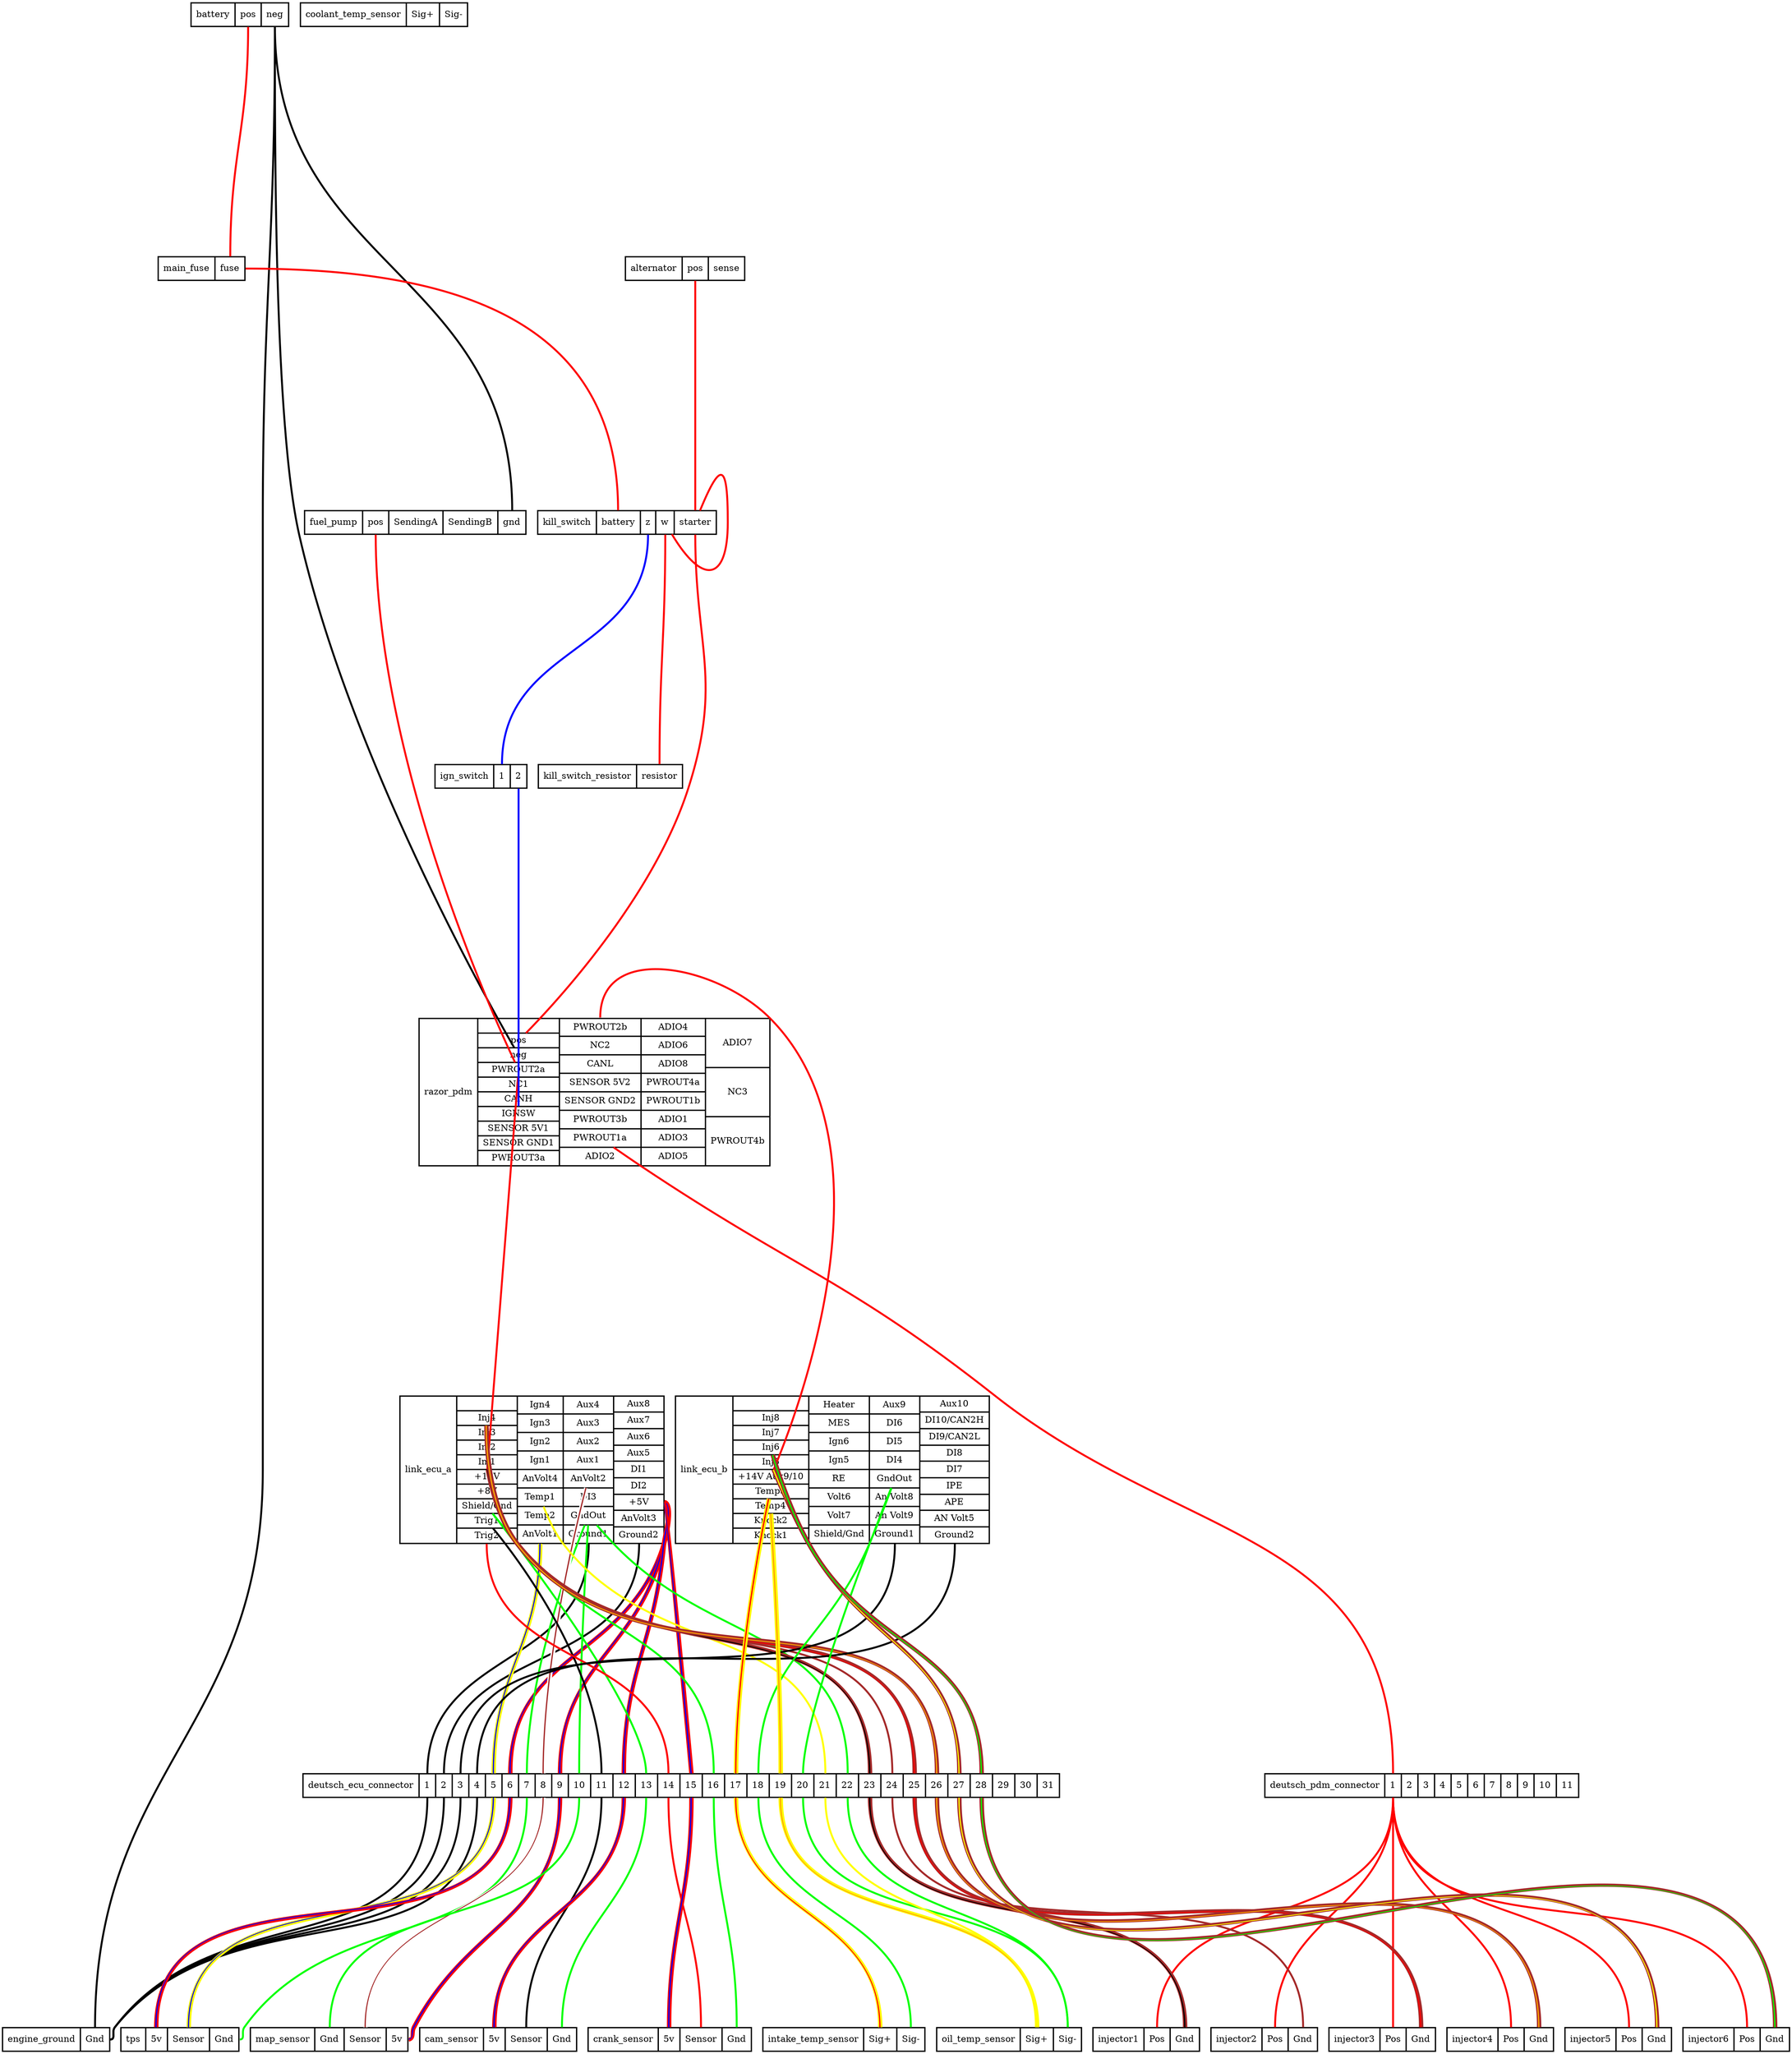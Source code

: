 graph "" {
	graph [bb="0,0,2801.5,3204",
		ranksep=5
	];
	node [label="\N"];
	battery	[height=0.51389,
		label="battery | <pos> pos | <neg> neg ",
		pos="372,3185.5",
		rects="295.5,3167.5,364.5,3203.5 364.5,3167.5,405.5,3203.5 405.5,3167.5,448.5,3203.5",
		shape=record,
		style=bold,
		width=2.125];
	main_fuse	[height=0.51389,
		label="main_fuse | <fuse> fuse ",
		pos="312,2788.5",
		rects="244,2770.5,333,2806.5 333,2770.5,380,2806.5",
		shape=record,
		style=bold,
		width=1.8889];
	battery:pos -- main_fuse:fuse	[color=red,
		penwidth=3,
		pos="385,3167 385,3006.5 357,2967.5 357,2807"];
	razor_pdm	[height=3.2083,
		label="razor_pdm | {  | <pos> pos  | <neg> neg  | <PWROUT2a> PWROUT2a  | <NC1> NC1  | <CANH> CANH  | <IGNSW> IGNSW  | <SENSOR 5V1> SENSOR \
5V1  | <SENSOR GND1> SENSOR GND1  | <PWROUT3a> PWROUT3a } | {<PWROUT2b> PWROUT2b  | <NC2> NC2  | <CANL> CANL  | <SENSOR 5V2> SENSOR \
5V2  | <SENSOR GND2> SENSOR GND2  | <PWROUT3b> PWROUT3b  | <PWROUT1a> PWROUT1a  | <ADIO2> ADIO2 } | {<ADIO4> ADIO4  | <ADIO6> ADIO6  | <\
ADIO8> ADIO8  | <PWROUT4a> PWROUT4a  | <PWROUT1b> PWROUT1b  | <ADIO1> ADIO1  | <ADIO3> ADIO3  | <ADIO5> ADIO5 } | {<ADIO7> ADIO7  | <\
NC3> NC3  | <PWROUT4b> PWROUT4b } ",
		pos="928,1500.5",
		rects="653,1385.5,745,1615.5 745,1592.5,873,1615.5 745,1569.5,873,1592.5 745,1546.5,873,1569.5 745,1523.5,873,1546.5 745,1500.5,873,1523.5 \
745,1477.5,873,1500.5 745,1454.5,873,1477.5 745,1431.5,873,1454.5 745,1408.5,873,1431.5 745,1385.5,873,1408.5 873,1587.5,1001,1615.5 \
873,1558.5,1001,1587.5 873,1529.5,1001,1558.5 873,1500.5,1001,1529.5 873,1472.5,1001,1500.5 873,1443.5,1001,1472.5 873,1414.5,1001,\
1443.5 873,1385.5,1001,1414.5 1001,1587.5,1102,1615.5 1001,1558.5,1102,1587.5 1001,1529.5,1102,1558.5 1001,1500.5,1102,1529.5 1001,\
1472.5,1102,1500.5 1001,1443.5,1102,1472.5 1001,1414.5,1102,1443.5 1001,1385.5,1102,1414.5 1102,1539.5,1203,1615.5 1102,1462.5,1203,\
1539.5 1102,1385.5,1203,1462.5",
		shape=record,
		style=bold,
		width=7.6389];
	battery:neg -- razor_pdm:neg	[color=black,
		penwidth=3,
		pos="427,3167 427,2990.4 425.81,2545.2 465,2373 543.84,2026.5 761.4,1640.6 802.32,1569.9"];
	fuel_pump	[height=0.51389,
		label="fuel_pump | <pos> pos | <SendingA> SendingA | <SendingB> SendingB | <gnd> gnd ",
		pos="647,2391.5",
		rects="473.5,2373.5,564.5,2409.5 564.5,2373.5,605.5,2409.5 605.5,2373.5,690.5,2409.5 690.5,2373.5,776.5,2409.5 776.5,2373.5,820.5,2409.5",
		shape=record,
		style=bold,
		width=4.8194];
	battery:neg -- fuel_pump:gnd	[color=black,
		penwidth=3,
		pos="427,3167 427,2792.1 799,2784.9 799,2410"];
	engine_ground	[height=0.51389,
		label="engine_ground | <Gnd> Gnd ",
		pos="84,18.5",
		rects="0,0.5,122,36.5 122,0.5,168,36.5",
		shape=record,
		style=bold,
		width=2.3333];
	battery:neg -- engine_ground:Gnd	[color=black,
		penwidth=3,
		pos="427,3167 427,2822.7 408,2736.8 408,2392.5 408,2392.5 408,2392.5 408,908.5 408,503.91 145,441.59 145,37"];
	kill_switch	[height=0.51389,
		label="kill_switch | <battery> battery | <z> z | <w> w | <starter> starter ",
		pos="979,2391.5",
		rects="839,2373.5,931,2409.5 931,2373.5,1000,2409.5 1000,2373.5,1024,2409.5 1024,2373.5,1053,2409.5 1053,2373.5,1119,2409.5",
		shape=record,
		style=bold,
		width=3.8889];
	main_fuse:fuse -- kill_switch:battery	[color=red,
		penwidth=3,
		pos="381,2788.5 690.3,2788.5 965,2719.3 965,2410"];
	link_ecu_a	[height=3.2083,
		label="link_ecu_a | {  | <Inj4> Inj4  | <Inj3> Inj3  | <Inj2> Inj2  | <Inj1> Inj1  | <+14V> +14V  | <+8V> +8V  | <Shield/Gnd> Shield/Gnd  | <\
Trig1> Trig1  | <Trig2> Trig2 } | {<Ign4> Ign4  | <Ign3> Ign3  | <Ign2> Ign2  | <Ign1> Ign1  | <AnVolt4> AnVolt4  | <Temp1> Temp1  | <\
Temp2> Temp2  | <AnVolt1> AnVolt1 } | {<Aux4> Aux4  | <Aux3> Aux3  | <Aux2> Aux2  | <Aux1> Aux1  | <AnVolt2> AnVolt2  | <DI3> DI3  | <\
GndOut> GndOut  | <Ground1> Ground1 } | {<Aux8> Aux8  | <Aux7> Aux7  | <Aux6> Aux6  | <Aux5> Aux5  | <DI1> DI1  | <DI2> DI2  | <+\
5V> +5V  | <AnVolt3> AnVolt3  | <Ground2> Ground2 } ",
		pos="830,909.5",
		rects="623,794.5,712,1024.5 712,1001.5,807,1024.5 712,978.5,807,1001.5 712,955.5,807,978.5 712,932.5,807,955.5 712,909.5,807,932.5 712,\
886.5,807,909.5 712,863.5,807,886.5 712,840.5,807,863.5 712,817.5,807,840.5 712,794.5,807,817.5 807,996.5,879,1024.5 807,967.5,879,\
996.5 807,938.5,879,967.5 807,909.5,879,938.5 807,881.5,879,909.5 807,852.5,879,881.5 807,823.5,879,852.5 807,794.5,879,823.5 879,\
996.5,958,1024.5 879,967.5,958,996.5 879,938.5,958,967.5 879,909.5,958,938.5 879,881.5,958,909.5 879,852.5,958,881.5 879,823.5,958,\
852.5 879,794.5,958,823.5 958,999.5,1037,1024.5 958,973.5,1037,999.5 958,948.5,1037,973.5 958,922.5,1037,948.5 958,897.5,1037,922.5 \
958,871.5,1037,897.5 958,846.5,1037,871.5 958,820.5,1037,846.5 958,794.5,1037,820.5",
		shape=record,
		style=bold,
		width=5.75];
	razor_pdm:PWROUT2a -- link_ecu_a:"+14V"	[color=red,
		penwidth=3,
		pos="808.05,1523.3 801.75,1443 766.21,989.5 759.94,909.54"];
	link_ecu_b	[height=3.2083,
		label="link_ecu_b | {  | <Inj8> Inj8  | <Inj7> Inj7  | <Inj6> Inj6  | <Inj5> Inj5  | <+14V Aux9/10> +14V Aux9/10  | <Temp3> Temp3  | <Temp4> \
Temp4  | <Knock2> Knock2  | <Knock1> Knock1 } | {<Heater> Heater  | <MES> MES  | <Ign6> Ign6  | <Ign5> Ign5  | <RE> RE  | <Volt6> \
Volt6  | <Volt7> Volt7  | <Shield/Gnd> Shield/Gnd } | {<Aux9> Aux9  | <DI6> DI6  | <DI5> DI5  | <DI4> DI4  | <GndOut> GndOut  | <\
An Volt8> An Volt8  | <An Volt9> An Volt9  | <Ground1> Ground1 } | {<Aux10> Aux10  | <DI10/CAN2H> DI10/CAN2H  | <DI9/CAN2L> DI9/\
CAN2L  | <DI8> DI8  | <DI7> DI7  | <IPE> IPE  | <APE> APE  | <AN Volt5> AN Volt5  | <Ground2> Ground2 } ",
		pos="1301,909.5",
		rects="1055,794.5,1145,1024.5 1145,1001.5,1264,1024.5 1145,978.5,1264,1001.5 1145,955.5,1264,978.5 1145,932.5,1264,955.5 1145,909.5,1264,\
932.5 1145,886.5,1264,909.5 1145,863.5,1264,886.5 1145,840.5,1264,863.5 1145,817.5,1264,840.5 1145,794.5,1264,817.5 1264,996.5,1359,\
1024.5 1264,967.5,1359,996.5 1264,938.5,1359,967.5 1264,909.5,1359,938.5 1264,881.5,1359,909.5 1264,852.5,1359,881.5 1264,823.5,\
1359,852.5 1264,794.5,1359,823.5 1359,996.5,1438,1024.5 1359,967.5,1438,996.5 1359,938.5,1438,967.5 1359,909.5,1438,938.5 1359,881.5,\
1438,909.5 1359,852.5,1438,881.5 1359,823.5,1438,852.5 1359,794.5,1438,823.5 1438,999.5,1547,1024.5 1438,973.5,1547,999.5 1438,948.5,\
1547,973.5 1438,922.5,1547,948.5 1438,897.5,1547,922.5 1438,871.5,1547,897.5 1438,846.5,1547,871.5 1438,820.5,1547,846.5 1438,794.5,\
1547,820.5",
		shape=record,
		style=bold,
		width=6.8333];
	razor_pdm:PWROUT2b -- link_ecu_b:"+14V Aux9/10"	[color=red,
		penwidth=3,
		pos="937,1616.5 937,1734.7 1119.5,1699.2 1203,1615.5 1407.2,1410.8 1242.1,987.43 1209.4,909.85"];
	deutsch_pdm_connector	[height=0.51389,
		label="deutsch_pdm_connector | <1> 1 | <2> 2 | <3> 3 | <4> 4 | <5> 5 | <6> 6 | <7> 7 | <8> 8 | <9> 9 | <10> 10 | <11> 11 ",
		pos="2225,415.5",
		rects="1979,397.5,2167,433.5 2167,397.5,2193,433.5 2193,397.5,2219,433.5 2219,397.5,2245,433.5 2245,397.5,2271,433.5 2271,397.5,2297,433.5 \
2297,397.5,2323,433.5 2323,397.5,2349,433.5 2349,397.5,2375,433.5 2375,397.5,2401,433.5 2401,397.5,2436,433.5 2436,397.5,2471,433.5",
		shape=record,
		style=bold,
		width=6.8333];
	razor_pdm:PWROUT1a -- deutsch_pdm_connector:1	[color=red,
		penwidth=3,
		pos="957.39,1414.5 969.92,1405.9 986.34,1394.7 1001,1385 1245.9,1222.4 1325,1206.8 1556,1025 1856.2,788.75 2180,815.98 2180,434"];
	fuel_pump:pos -- razor_pdm:PWROUT2a	[color=red,
		penwidth=3,
		pos="585,2373 585,2023.1 769.76,1618 803.68,1546.5"];
	kill_switch:starter -- razor_pdm:pos	[color=red,
		penwidth=3,
		pos="1086,2373 1086,2196.5 1128.9,2144.1 1075,1976 1019.6,1803.4 863.65,1636.7 820.3,1592.7"];
	kill_switch:starter -- kill_switch:w	[color=red,
		penwidth=3,
		pos="1093.3,2409.7 1126.5,2490.1 1137,2484 1137,2391.5 1137,2299 1097.4,2292.9 1049.2,2373.3"];
	kill_switch_resistor	[height=0.51389,
		label="kill_switch_resistor | <resistor> resistor ",
		pos="953,1994.5",
		rects="840,1976.5,994,2012.5 994,1976.5,1066,2012.5",
		shape=record,
		style=bold,
		width=3.1389];
	kill_switch:w -- kill_switch_resistor:resistor	[color=red,
		penwidth=3,
		pos="1039,2373 1039,2213 1030,2173 1030,2013"];
	ign_switch	[height=0.51389,
		label="ign_switch | <1> 1 | <2> 2 ",
		pos="750,1994.5",
		rects="678,1976.5,770,2012.5 770,1976.5,796,2012.5 796,1976.5,822,2012.5",
		shape=record,
		style=bold,
		width=2];
	kill_switch:z -- ign_switch:1	[color=blue,
		penwidth=3,
		pos="1012,2373 1012,2183.4 783,2202.6 783,2013"];
	deutsch_ecu_connector	[height=0.51389,
		label="deutsch_ecu_connector | <1> 1 | <2> 2 | <3> 3 | <4> 4 | <5> 5 | <6> 6 | <7> 7 | <8> 8 | <9> 9 | <10> 10 | <11> 11 | <12> 12 | <13> \
13 | <14> 14 | <15> 15 | <16> 16 | <17> 17 | <18> 18 | <19> 19 | <20> 20 | <21> 21 | <22> 22 | <23> 23 | <24> 24 | <25> 25 | <26> \
26 | <27> 27 | <28> 28 | <29> 29 | <30> 30 | <31> 31 ",
		pos="1064,415.5",
		rects="471,397.5,653,433.5 653,397.5,679,433.5 679,397.5,705,433.5 705,397.5,731,433.5 731,397.5,757,433.5 757,397.5,783,433.5 783,397.5,\
809,433.5 809,397.5,835,433.5 835,397.5,861,433.5 861,397.5,887,433.5 887,397.5,922,433.5 922,397.5,957,433.5 957,397.5,992,433.5 \
992,397.5,1027,433.5 1027,397.5,1062,433.5 1062,397.5,1097,433.5 1097,397.5,1132,433.5 1132,397.5,1167,433.5 1167,397.5,1202,433.5 \
1202,397.5,1237,433.5 1237,397.5,1272,433.5 1272,397.5,1307,433.5 1307,397.5,1342,433.5 1342,397.5,1377,433.5 1377,397.5,1412,433.5 \
1412,397.5,1447,433.5 1447,397.5,1482,433.5 1482,397.5,1517,433.5 1517,397.5,1552,433.5 1552,397.5,1587,433.5 1587,397.5,1622,433.5 \
1622,397.5,1657,433.5",
		shape=record,
		style=bold,
		width=16.472];
	link_ecu_a:Ground1 -- deutsch_ecu_connector:1	[color=black,
		penwidth=3,
		pos="919,794 919,598.44 666,629.56 666,434"];
	link_ecu_a:Ground2 -- deutsch_ecu_connector:2	[color=black,
		penwidth=3,
		pos="998,794 998,584.01 692,643.99 692,434"];
	link_ecu_a:AnVolt1 -- deutsch_ecu_connector:5	[color="yellow:blue:yellow",
		penwidth=3,
		pos="843,794 843,630.74 770,597.26 770,434"];
	link_ecu_a:"+5V" -- deutsch_ecu_connector:6	[color="red:blue:red",
		penwidth=3,
		pos="1038,858.5 1052.3,858.5 1041.3,807.68 1037,794 979.6,610.21 796,626.54 796,434"];
	link_ecu_a:GndOut -- deutsch_ecu_connector:7	[color=green,
		penwidth=3,
		pos="913.08,823.5 892.02,772.39 822,590.7 822,434"];
	link_ecu_a:AnVolt2 -- deutsch_ecu_connector:8	[color="white:brown:white",
		penwidth=3,
		pos="915.18,881.27 900.44,824.99 848,612.34 848,434"];
	link_ecu_a:"+5V" -- deutsch_ecu_connector:9	[color="red:blue:red",
		penwidth=3,
		pos="1038,858.5 1052.3,858.5 1040.1,807.99 1037,794 998.61,622.61 874,609.64 874,434"];
	link_ecu_a:GndOut -- deutsch_ecu_connector:10	[color=green,
		penwidth=3,
		pos="918.08,823.21 914.83,771.12 904,586.47 904,434"];
	link_ecu_a:Trig1 -- deutsch_ecu_connector:11	[color=black,
		penwidth=3,
		pos="768.42,817.42 805.46,772.71 939,600 939,434"];
	link_ecu_a:"+5V" -- deutsch_ecu_connector:12	[color="red:blue:red",
		penwidth=3,
		pos="1038,858.5 1052.3,858.5 1038.4,808.27 1037,794 1021.7,632.29 974,596.43 974,434"];
	link_ecu_a:"Shield/Gnd" -- deutsch_ecu_connector:13	[color=green,
		penwidth=3,
		pos="767.9,840.33 812.43,783.99 1009,529.89 1009,434"];
	link_ecu_a:Trig2 -- deutsch_ecu_connector:14	[color=red,
		penwidth=3,
		pos="759,794 759,589.93 1044,638.07 1044,434"];
	link_ecu_a:"+5V" -- deutsch_ecu_connector:15	[color="red:blue:red",
		penwidth=3,
		pos="1038,858.5 1041,858.5 1080,436.96 1080,434"];
	link_ecu_a:"Shield/Gnd" -- deutsch_ecu_connector:16	[color=green,
		penwidth=3,
		pos="768.16,840.44 777.79,828.84 793.4,810.09 807,794 942.92,633.17 1115,644.57 1115,434"];
	link_ecu_a:Temp1 -- deutsch_ecu_connector:21	[color=yellow,
		penwidth=3,
		pos="848.05,852.49 853.99,837.18 864.85,812.37 879,794 1027.1,601.6 1290,676.83 1290,434"];
	link_ecu_a:GndOut -- deutsch_ecu_connector:22	[color=green,
		penwidth=3,
		pos="931.42,823.19 938.97,814.6 948.89,803.53 958,794 1115.9,628.85 1325,662.48 1325,434"];
	link_ecu_a:Inj1 -- deutsch_ecu_connector:23	[color="brown:black:brown",
		penwidth=3,
		pos="760.96,909.36 765.38,885.11 778.11,829.95 807,794 990.7,565.39 1360,727.27 1360,434"];
	link_ecu_a:Inj2 -- deutsch_ecu_connector:24	[color=brown,
		penwidth=3,
		pos="760.03,932.24 762.89,904.74 773.15,837.16 807,794 996.1,552.89 1395,740.42 1395,434"];
	link_ecu_a:Inj3 -- deutsch_ecu_connector:25	[color="brown:red:brown",
		penwidth=3,
		pos="759.31,955.17 760.67,924.66 767.99,844.43 807,794 1002.7,541.05 1430,753.79 1430,434"];
	link_ecu_a:Inj4 -- deutsch_ecu_connector:26	[color="brown:orange:brown",
		penwidth=3,
		pos="758.74,978.48 758.63,945.45 762.51,851.93 807,794 1010,529.61 1465,767.35 1465,434"];
	link_ecu_b:Ground1 -- deutsch_ecu_connector:3	[color=black,
		penwidth=3,
		pos="1399,794 1399,451.64 718,776.36 718,434"];
	link_ecu_b:Ground2 -- deutsch_ecu_connector:4	[color=black,
		penwidth=3,
		pos="1493,794 1493,424.66 744,803.34 744,434"];
	link_ecu_b:Temp3 -- deutsch_ecu_connector:17	[color="yellow:red:yellow",
		penwidth=3,
		pos="1201.6,863.33 1191.2,813.48 1150,606.2 1150,434"];
	link_ecu_b:GndOut -- deutsch_ecu_connector:18	[color=green,
		penwidth=3,
		pos="1393.8,881.24 1386.4,861.47 1372.4,824.71 1359,794 1287.7,631.22 1185,611.71 1185,434"];
	link_ecu_b:Temp4 -- deutsch_ecu_connector:19	[color="yellow:orange:yellow",
		penwidth=3,
		pos="1204.8,840.21 1207.9,791.62 1220,595.39 1220,434"];
	link_ecu_b:GndOut -- deutsch_ecu_connector:20	[color=green,
		penwidth=3,
		pos="1393.4,881.44 1366.7,814.63 1255,528.63 1255,434"];
	link_ecu_b:Inj5 -- deutsch_ecu_connector:27	[color="brown:yellow:brown",
		penwidth=3,
		pos="1209.1,909.26 1218.8,886.21 1241.1,834.99 1264,794 1357.4,627.04 1500,625.32 1500,434"];
	link_ecu_b:Inj6 -- deutsch_ecu_connector:28	[color="brown:green:brown",
		penwidth=3,
		pos="1207.6,932.3 1215.7,906.03 1236.7,842.54 1264,794 1362.2,619.45 1535,634.27 1535,434"];
	injector1	[height=0.51389,
		label="injector1 | <Pos> Pos | <Gnd> Gnd ",
		pos="1793,18.5",
		rects="1709.5,0.5,1789.5,36.5 1789.5,0.5,1830.5,36.5 1830.5,0.5,1876.5,36.5",
		shape=record,
		style=bold,
		width=2.3194];
	deutsch_pdm_connector:1 -- injector1:Pos	[color=red,
		penwidth=3,
		pos="2180,397 2180,167.56 1810,266.44 1810,37"];
	injector2	[height=0.51389,
		label="injector2 | <Pos> Pos | <Gnd> Gnd ",
		pos="1978,18.5",
		rects="1894.5,0.5,1974.5,36.5 1974.5,0.5,2015.5,36.5 2015.5,0.5,2061.5,36.5",
		shape=record,
		style=bold,
		width=2.3194];
	deutsch_pdm_connector:1 -- injector2:Pos	[color=red,
		penwidth=3,
		pos="2180,397 2180,217.11 1995,216.89 1995,37"];
	injector3	[height=0.51389,
		label="injector3 | <Pos> Pos | <Gnd> Gnd ",
		pos="2163,18.5",
		rects="2079.5,0.5,2159.5,36.5 2159.5,0.5,2200.5,36.5 2200.5,0.5,2246.5,36.5",
		shape=record,
		style=bold,
		width=2.3194];
	deutsch_pdm_connector:1 -- injector3:Pos	[color=red,
		penwidth=3,
		pos="2180,397 2180,237 2180,197 2180,37"];
	injector4	[height=0.51389,
		label="injector4 | <Pos> Pos | <Gnd> Gnd ",
		pos="2348,18.5",
		rects="2264.5,0.5,2344.5,36.5 2344.5,0.5,2385.5,36.5 2385.5,0.5,2431.5,36.5",
		shape=record,
		style=bold,
		width=2.3194];
	deutsch_pdm_connector:1 -- injector4:Pos	[color=red,
		penwidth=3,
		pos="2180,397 2180,217.11 2365,216.89 2365,37"];
	injector5	[height=0.51389,
		label="injector5 | <Pos> Pos | <Gnd> Gnd ",
		pos="2533,18.5",
		rects="2449.5,0.5,2529.5,36.5 2529.5,0.5,2570.5,36.5 2570.5,0.5,2616.5,36.5",
		shape=record,
		style=bold,
		width=2.3194];
	deutsch_pdm_connector:1 -- injector5:Pos	[color=red,
		penwidth=3,
		pos="2180,397 2180,167.56 2550,266.44 2550,37"];
	injector6	[height=0.51389,
		label="injector6 | <Pos> Pos | <Gnd> Gnd ",
		pos="2718,18.5",
		rects="2634.5,0.5,2714.5,36.5 2714.5,0.5,2755.5,36.5 2755.5,0.5,2801.5,36.5",
		shape=record,
		style=bold,
		width=2.3194];
	deutsch_pdm_connector:1 -- injector6:Pos	[color=red,
		penwidth=3,
		pos="2180,397 2180,102.99 2735,331.01 2735,37"];
	ign_switch:2 -- razor_pdm:IGNSW	[color=blue,
		penwidth=3,
		pos="809,1976 809,1777 809,1534.4 809,1477.7"];
	alternator	[height=0.51389,
		label="alternator | <pos> pos | <sense> sense ",
		pos="1070,2788.5",
		rects="976.5,2770.5,1065.5,2806.5 1065.5,2770.5,1106.5,2806.5 1106.5,2770.5,1163.5,2806.5",
		shape=record,
		style=bold,
		width=2.5972];
	alternator:pos -- kill_switch:starter	[color=red,
		penwidth=3,
		pos="1086,2770 1086,2610 1086,2570 1086,2410"];
	deutsch_ecu_connector:1 -- engine_ground:Gnd	[color=black,
		penwidth=3,
		pos="666,397 666,126.76 339.42,252.22 176,37 170.68,29.999 177.79,18.5 169,18.5"];
	deutsch_ecu_connector:2 -- engine_ground:Gnd	[color=black,
		penwidth=3,
		pos="692,397 692,117.37 347.82,257.62 176,37 170.6,30.064 177.79,18.5 169,18.5"];
	deutsch_ecu_connector:3 -- engine_ground:Gnd	[color=black,
		penwidth=3,
		pos="718,397 718,107.82 356.28,263.11 176,37 170.52,30.126 177.79,18.5 169,18.5"];
	deutsch_ecu_connector:4 -- engine_ground:Gnd	[color=black,
		penwidth=3,
		pos="744,397 744,98.122 364.82,268.68 176,37 170.45,30.185 177.79,18.5 169,18.5"];
	deutsch_ecu_connector:23 -- injector1:Gnd	[color="brown:black:brown",
		penwidth=3,
		pos="1360,397 1360,125.33 1854,308.67 1854,37"];
	deutsch_ecu_connector:24 -- injector2:Gnd	[color=brown,
		penwidth=3,
		pos="1395,397 1395,69.093 2039,364.91 2039,37"];
	deutsch_ecu_connector:25 -- injector3:Gnd	[color="brown:red:brown",
		penwidth=3,
		pos="1430,397 1430,9.5331 2224,424.47 2224,37"];
	deutsch_ecu_connector:26 -- injector4:Gnd	[color="brown:orange:brown",
		penwidth=3,
		pos="1465,397 1465,-52.029 2409,486.03 2409,37"];
	deutsch_ecu_connector:27 -- injector5:Gnd	[color="brown:yellow:brown",
		penwidth=3,
		pos="1500,397 1500,-114.87 2594,548.87 2594,37"];
	deutsch_ecu_connector:28 -- injector6:Gnd	[color="brown:green:brown",
		penwidth=3,
		pos="1535,397 1535,-178.57 2779,612.57 2779,37"];
	tps	[height=0.51389,
		label="tps | <5v> 5v | <Sensor> Sensor | <Gnd> Gnd ",
		pos="278,18.5",
		rects="185.5,0.5,224.5,36.5 224.5,0.5,258.5,36.5 258.5,0.5,324.5,36.5 324.5,0.5,370.5,36.5",
		shape=record,
		style=bold,
		width=2.5694];
	deutsch_ecu_connector:5 -- tps:Sensor	[color="yellow:blue:yellow",
		penwidth=3,
		pos="770,397 770,131.04 292,302.96 292,37"];
	deutsch_ecu_connector:6 -- tps:"5v"	[color="red:blue:red",
		penwidth=3,
		pos="796,397 796,102.99 241,331.01 241,37"];
	deutsch_ecu_connector:7 -- tps:Gnd	[color=green,
		penwidth=3,
		pos="822,397 822,143.3 527.45,242.73 379,37 373.86,29.871 380.79,18.5 372,18.5"];
	map_sensor	[height=0.51389,
		label="map_sensor | <Gnd> Gnd | <Sensor> Sensor | <5v> 5v ",
		pos="512,18.5",
		rects="388.5,0.5,489.5,36.5 489.5,0.5,535.5,36.5 535.5,0.5,601.5,36.5 601.5,0.5,635.5,36.5",
		shape=record,
		style=bold,
		width=3.4306];
	deutsch_ecu_connector:8 -- map_sensor:Sensor	[color="white:brown:white",
		penwidth=3,
		pos="848,397 848,194.57 569,239.43 569,37"];
	deutsch_ecu_connector:9 -- map_sensor:"5v"	[color="red:blue:red",
		penwidth=3,
		pos="874,397 874,207.37 733.8,204.55 645,37 640.81,29.085 645.96,18.5 637,18.5"];
	deutsch_ecu_connector:10 -- map_sensor:Gnd	[color=green,
		penwidth=3,
		pos="904,397 904,160.78 513,273.22 513,37"];
	cam_sensor	[height=0.51389,
		label="cam_sensor | <5v> 5v | <Sensor> Sensor | <Gnd> Gnd ",
		pos="777,18.5",
		rects="654,0.5,754,36.5 754,0.5,788,36.5 788,0.5,854,36.5 854,0.5,900,36.5",
		shape=record,
		style=bold,
		width=3.4167];
	deutsch_ecu_connector:11 -- cam_sensor:Sensor	[color=black,
		penwidth=3,
		pos="939,397 939,228.62 821,205.38 821,37"];
	deutsch_ecu_connector:12 -- cam_sensor:"5v"	[color="red:blue:red",
		penwidth=3,
		pos="974,397 974,213.32 771,220.68 771,37"];
	deutsch_ecu_connector:13 -- cam_sensor:Gnd	[color=green,
		penwidth=3,
		pos="1009,397 1009,226.58 877,207.42 877,37"];
	crank_sensor	[height=0.51389,
		label="crank_sensor | <5v> 5v | <Sensor> Sensor | <Gnd> Gnd ",
		pos="1046,18.5",
		rects="918,0.5,1028,36.5 1028,0.5,1062,36.5 1062,0.5,1128,36.5 1128,0.5,1174,36.5",
		shape=record,
		style=bold,
		width=3.5556];
	deutsch_ecu_connector:14 -- crank_sensor:Sensor	[color=red,
		penwidth=3,
		pos="1044,397 1044,235.4 1095,198.6 1095,37"];
	deutsch_ecu_connector:15 -- crank_sensor:"5v"	[color="red:blue:red",
		penwidth=3,
		pos="1080,397 1080,236.25 1045,197.75 1045,37"];
	deutsch_ecu_connector:16 -- crank_sensor:Gnd	[color=green,
		penwidth=3,
		pos="1115,397 1115,236.2 1151,197.8 1151,37"];
	intake_temp_sensor	[height=0.51389,
		label="intake_temp_sensor | <Sig+> Sig+ | <Sig-> Sig- ",
		pos="1319,18.5",
		rects="1192,0.5,1350,36.5 1350,0.5,1402,36.5 1402,0.5,1446,36.5",
		shape=record,
		style=bold,
		width=3.5278];
	deutsch_ecu_connector:17 -- intake_temp_sensor:"Sig+"	[color="yellow:red:yellow",
		penwidth=3,
		pos="1150,397 1150,208.08 1376,225.92 1376,37"];
	deutsch_ecu_connector:18 -- intake_temp_sensor:"Sig-"	[color=green,
		penwidth=3,
		pos="1185,397 1185,204.95 1424,229.05 1424,37"];
	oil_temp_sensor	[height=0.51389,
		label="oil_temp_sensor | <Sig+> Sig+ | <Sig-> Sig- ",
		pos="1578,18.5",
		rects="1464.5,0.5,1595.5,36.5 1595.5,0.5,1647.5,36.5 1647.5,0.5,1691.5,36.5",
		shape=record,
		style=bold,
		width=3.1528];
	deutsch_ecu_connector:19 -- oil_temp_sensor:"Sig+"	[color="yellow:orange:yellow",
		penwidth=3,
		pos="1220,397 1220,157.16 1622,276.84 1622,37"];
	deutsch_ecu_connector:20 -- oil_temp_sensor:"Sig-"	[color=green,
		penwidth=3,
		pos="1255,397 1255,152.83 1670,281.17 1670,37"];
	deutsch_ecu_connector:21 -- oil_temp_sensor:"Sig+"	[color=yellow,
		penwidth=3,
		pos="1290,397 1290,179.35 1622,254.65 1622,37"];
	deutsch_ecu_connector:22 -- oil_temp_sensor:"Sig-"	[color=green,
		penwidth=3,
		pos="1325,397 1325,175.39 1670,258.61 1670,37"];
	coolant_temp_sensor	[height=0.51389,
		label="coolant_temp_sensor | <Sig+> Sig+ | <Sig-> Sig- ",
		pos="598,3185.5",
		rects="467,3167.5,633,3203.5 633,3167.5,685,3203.5 685,3167.5,729,3203.5",
		shape=record,
		style=bold,
		width=3.6389];
}
